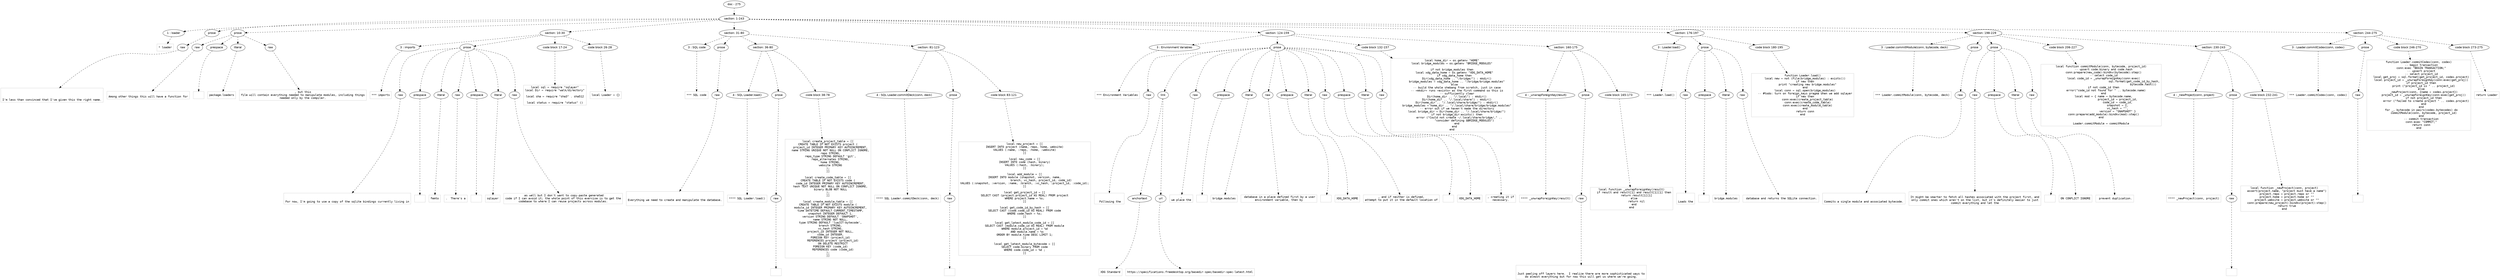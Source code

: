 digraph lpegNode {

node [fontname=Helvetica]
edge [style=dashed]

doc_0 [label="doc - 275"]


doc_0 -> { section_1}
{rank=same; section_1}

section_1 [label="section: 1-243"]


// END RANK doc_0

section_1 -> { header_2 prose_3 prose_4 section_5 section_6 section_7 section_8 section_9 section_10}
{rank=same; header_2 prose_3 prose_4 section_5 section_6 section_7 section_8 section_9 section_10}

header_2 [label="1 : loader"]

prose_3 [label="prose"]

prose_4 [label="prose"]

section_5 [label="section: 10-30"]

section_6 [label="section: 31-80"]

section_7 [label="section: 124-159"]

section_8 [label="section: 176-197"]

section_9 [label="section: 198-229"]

section_10 [label="section: 244-275"]


// END RANK section_1

header_2 -> leaf_11
leaf_11  [color=Gray,shape=rectangle,fontname=Inconsolata,label="* loader"]
// END RANK header_2

prose_3 -> { raw_12}
{rank=same; raw_12}

raw_12 [label="raw"]


// END RANK prose_3

raw_12 -> leaf_13
leaf_13  [color=Gray,shape=rectangle,fontname=Inconsolata,label="


I'm less than convinced that I've given this the right name.
"]
// END RANK raw_12

prose_4 -> { raw_14 prespace_15 literal_16 raw_17}
{rank=same; raw_14 prespace_15 literal_16 raw_17}

raw_14 [label="raw"]

prespace_15 [label="prespace"]

literal_16 [label="literal"]

raw_17 [label="raw"]


// END RANK prose_4

raw_14 -> leaf_18
leaf_18  [color=Gray,shape=rectangle,fontname=Inconsolata,label="
Among other things this will have a function for"]
// END RANK raw_14

prespace_15 -> leaf_19
leaf_19  [color=Gray,shape=rectangle,fontname=Inconsolata,label=" "]
// END RANK prespace_15

literal_16 -> leaf_20
leaf_20  [color=Gray,shape=rectangle,fontname=Inconsolata,label="package.loaders"]
// END RANK literal_16

raw_17 -> leaf_21
leaf_21  [color=Gray,shape=rectangle,fontname=Inconsolata,label=", but this
file will contain everything needed to manipulate modules, including things
needed only by the compiler.
"]
// END RANK raw_17

section_5 -> { header_22 prose_23 codeblock_24 codeblock_25}
{rank=same; header_22 prose_23 codeblock_24 codeblock_25}

header_22 [label="3 : imports"]

prose_23 [label="prose"]

codeblock_24 [label="code block 17-24"]

codeblock_25 [label="code block 26-28"]


// END RANK section_5

header_22 -> leaf_26
leaf_26  [color=Gray,shape=rectangle,fontname=Inconsolata,label="*** imports"]
// END RANK header_22

prose_23 -> { raw_27 prespace_28 literal_29 raw_30 prespace_31 literal_32 raw_33}
{rank=same; raw_27 prespace_28 literal_29 raw_30 prespace_31 literal_32 raw_33}

raw_27 [label="raw"]

prespace_28 [label="prespace"]

literal_29 [label="literal"]

raw_30 [label="raw"]

prespace_31 [label="prespace"]

literal_32 [label="literal"]

raw_33 [label="raw"]


// END RANK prose_23

raw_27 -> leaf_34
leaf_34  [color=Gray,shape=rectangle,fontname=Inconsolata,label="

For now, I'm going to use a copy of the sqlite bindings currently living in"]
// END RANK raw_27

prespace_28 -> leaf_35
leaf_35  [color=Gray,shape=rectangle,fontname=Inconsolata,label=""]
// END RANK prespace_28

literal_29 -> leaf_36
leaf_36  [color=Gray,shape=rectangle,fontname=Inconsolata,label="femto"]
// END RANK literal_29

raw_30 -> leaf_37
leaf_37  [color=Gray,shape=rectangle,fontname=Inconsolata,label=".  There's a"]
// END RANK raw_30

prespace_31 -> leaf_38
leaf_38  [color=Gray,shape=rectangle,fontname=Inconsolata,label=" "]
// END RANK prespace_31

literal_32 -> leaf_39
leaf_39  [color=Gray,shape=rectangle,fontname=Inconsolata,label="sqlayer"]
// END RANK literal_32

raw_33 -> leaf_40
leaf_40  [color=Gray,shape=rectangle,fontname=Inconsolata,label=" as well but I don't want to copy-paste generated
code if I can avoid it; the whole point of this exercise is to get the
codebase to where I can reuse projects across modules.
"]
// END RANK raw_33

codeblock_24 -> leaf_41
leaf_41  [color=Gray,shape=rectangle,fontname=Inconsolata,label="local sql = require \"sqlayer\"
local Dir = require \"walk/directory\"

local sha = require \"sha3\" . sha512

local status = require \"status\" ()"]
// END RANK codeblock_24

codeblock_25 -> leaf_42
leaf_42  [color=Gray,shape=rectangle,fontname=Inconsolata,label="local Loader = {}"]
// END RANK codeblock_25

section_6 -> { header_43 prose_44 section_45 section_46}
{rank=same; header_43 prose_44 section_45 section_46}

header_43 [label="3 : SQL code"]

prose_44 [label="prose"]

section_45 [label="section: 36-80"]

section_46 [label="section: 81-123"]


// END RANK section_6

header_43 -> leaf_47
leaf_47  [color=Gray,shape=rectangle,fontname=Inconsolata,label="*** SQL code"]
// END RANK header_43

prose_44 -> { raw_48}
{rank=same; raw_48}

raw_48 [label="raw"]


// END RANK prose_44

raw_48 -> leaf_49
leaf_49  [color=Gray,shape=rectangle,fontname=Inconsolata,label="

Everything we need to create and manipulate the database.

"]
// END RANK raw_48

section_45 -> { header_50 prose_51 codeblock_52}
{rank=same; header_50 prose_51 codeblock_52}

header_50 [label="4 : SQL Loader.load()"]

prose_51 [label="prose"]

codeblock_52 [label="code block 38-78"]


// END RANK section_45

header_50 -> leaf_53
leaf_53  [color=Gray,shape=rectangle,fontname=Inconsolata,label="**** SQL Loader.load()"]
// END RANK header_50

prose_51 -> { raw_54}
{rank=same; raw_54}

raw_54 [label="raw"]


// END RANK prose_51

raw_54 -> leaf_55
leaf_55  [color=Gray,shape=rectangle,fontname=Inconsolata,label="
"]
// END RANK raw_54

codeblock_52 -> leaf_56
leaf_56  [color=Gray,shape=rectangle,fontname=Inconsolata,label="local create_project_table = [[
CREATE TABLE IF NOT EXISTS project (
   project_id INTEGER PRIMARY KEY AUTOINCREMENT,
   name STRING UNIQUE NOT NULL ON CONFLICT IGNORE,
   repo STRING,
   repo_type STRING DEFAULT 'git',
   repo_alternates STRING,
   home STRING,
   website STRING
);
]]

local create_code_table = [[
CREATE TABLE IF NOT EXISTS code (
   code_id INTEGER PRIMARY KEY AUTOINCREMENT,
   hash TEXT UNIQUE NOT NULL ON CONFLICT IGNORE,
   binary BLOB NOT NULL
);
]]

local create_module_table = [[
CREATE TABLE IF NOT EXISTS module (
   module_id INTEGER PRIMARY KEY AUTOINCREMENT,
   time DATETIME DEFAULT CURRENT_TIMESTAMP,
   snapshot INTEGER DEFAULT 1,
   version STRING DEFAULT 'SNAPSHOT',
   name STRING NOT NULL,
   type STRING DEFAULT 'luaJIT-bytecode',
   branch STRING,
   vc_hash STRING,
   project_id INTEGER NOT NULL,
   code_id INTEGER,
   FOREIGN KEY (project_id)
      REFERENCES project (project_id)
      ON DELETE RESTRICT
   FOREIGN KEY (code_id)
      REFERENCES code (code_id)
);
]]"]
// END RANK codeblock_52

section_46 -> { header_57 prose_58 codeblock_59}
{rank=same; header_57 prose_58 codeblock_59}

header_57 [label="4 : SQL Loader.commitDeck(conn, deck)"]

prose_58 [label="prose"]

codeblock_59 [label="code block 83-121"]


// END RANK section_46

header_57 -> leaf_60
leaf_60  [color=Gray,shape=rectangle,fontname=Inconsolata,label="**** SQL Loader.commitDeck(conn, deck)"]
// END RANK header_57

prose_58 -> { raw_61}
{rank=same; raw_61}

raw_61 [label="raw"]


// END RANK prose_58

raw_61 -> leaf_62
leaf_62  [color=Gray,shape=rectangle,fontname=Inconsolata,label="
"]
// END RANK raw_61

codeblock_59 -> leaf_63
leaf_63  [color=Gray,shape=rectangle,fontname=Inconsolata,label="local new_project = [[
INSERT INTO project (name, repo, home, website)
VALUES (:name, :repo, :home, :website)
]]

local new_code = [[
INSERT INTO code (hash, binary)
VALUES (:hash, :binary);
]]

local add_module = [[
INSERT INTO module (snapshot, version, name,
                    branch, vc_hash, project_id, code_id)
VALUES (:snapshot, :version, :name, :branch, :vc_hash, :project_id, :code_id);
]]

local get_project_id = [[
SELECT CAST (project.project_id AS REAL) FROM project
WHERE project.name = %s;
]]

local get_code_id_by_hash = [[
SELECT CAST (code.code_id AS REAL) FROM code
WHERE code.hash = %s;
]]

local get_latest_module_code_id = [[
SELECT CAST (module.code_id AS REAL) FROM module
WHERE module.project_id = %d
   AND module.name = %s
ORDER BY module.time DESC LIMIT 1;
]]

local get_latest_module_bytecode = [[
SELECT code.binary FROM code
WHERE code.code_id = %d ;
]]"]
// END RANK codeblock_59

section_7 -> { header_64 prose_65 codeblock_66 section_67}
{rank=same; header_64 prose_65 codeblock_66 section_67}

header_64 [label="3 : Environment Variables"]

prose_65 [label="prose"]

codeblock_66 [label="code block 132-157"]

section_67 [label="section: 160-175"]


// END RANK section_7

header_64 -> leaf_68
leaf_68  [color=Gray,shape=rectangle,fontname=Inconsolata,label="*** Environment Variables"]
// END RANK header_64

prose_65 -> { raw_69 link_70 raw_71 prespace_72 literal_73 raw_74 prespace_75 literal_76 raw_77 prespace_78 literal_79 raw_80}
{rank=same; raw_69 link_70 raw_71 prespace_72 literal_73 raw_74 prespace_75 literal_76 raw_77 prespace_78 literal_79 raw_80}

raw_69 [label="raw"]

link_70 [label="link"]

raw_71 [label="raw"]

prespace_72 [label="prespace"]

literal_73 [label="literal"]

raw_74 [label="raw"]

prespace_75 [label="prespace"]

literal_76 [label="literal"]

raw_77 [label="raw"]

prespace_78 [label="prespace"]

literal_79 [label="literal"]

raw_80 [label="raw"]


// END RANK prose_65

raw_69 -> leaf_81
leaf_81  [color=Gray,shape=rectangle,fontname=Inconsolata,label="

  Following the "]
// END RANK raw_69

link_70 -> { anchortext_82 url_83}
{rank=same; anchortext_82 url_83}

anchortext_82 [label="anchortext"]

url_83 [label="url"]


// END RANK link_70

anchortext_82 -> leaf_84
leaf_84  [color=Gray,shape=rectangle,fontname=Inconsolata,label="XDG Standard"]
// END RANK anchortext_82

url_83 -> leaf_85
leaf_85  [color=Gray,shape=rectangle,fontname=Inconsolata,label="https://specifications.freedesktop.org/basedir-spec/basedir-spec-latest.html"]
// END RANK url_83

raw_71 -> leaf_86
leaf_86  [color=Gray,shape=rectangle,fontname=Inconsolata,label=",
we place the"]
// END RANK raw_71

prespace_72 -> leaf_87
leaf_87  [color=Gray,shape=rectangle,fontname=Inconsolata,label=" "]
// END RANK prespace_72

literal_73 -> leaf_88
leaf_88  [color=Gray,shape=rectangle,fontname=Inconsolata,label="bridge.modules"]
// END RANK literal_73

raw_74 -> leaf_89
leaf_89  [color=Gray,shape=rectangle,fontname=Inconsolata,label=" database in a place defined first by a user
environment variable, then by"]
// END RANK raw_74

prespace_75 -> leaf_90
leaf_90  [color=Gray,shape=rectangle,fontname=Inconsolata,label=" "]
// END RANK prespace_75

literal_76 -> leaf_91
leaf_91  [color=Gray,shape=rectangle,fontname=Inconsolata,label="XDG_DATA_HOME"]
// END RANK literal_76

raw_77 -> leaf_92
leaf_92  [color=Gray,shape=rectangle,fontname=Inconsolata,label=", and if neither is defined,
attempt to put it in the default location of"]
// END RANK raw_77

prespace_78 -> leaf_93
leaf_93  [color=Gray,shape=rectangle,fontname=Inconsolata,label=" "]
// END RANK prespace_78

literal_79 -> leaf_94
leaf_94  [color=Gray,shape=rectangle,fontname=Inconsolata,label="XDG_DATA_HOME"]
// END RANK literal_79

raw_80 -> leaf_95
leaf_95  [color=Gray,shape=rectangle,fontname=Inconsolata,label=", creating it if
necessary.
"]
// END RANK raw_80

codeblock_66 -> leaf_96
leaf_96  [color=Gray,shape=rectangle,fontname=Inconsolata,label="local home_dir = os.getenv \"HOME\"
local bridge_modules = os.getenv \"BRIDGE_MODULES\"

if not bridge_modules then
   local xdg_data_home = os.getenv \"XDG_DATA_HOME\"
   if xdg_data_home then
      Dir(xdg_data_home .. \"/bridge/\") : mkdir()
      bridge_modules = xdg_data_home .. \"/bridge/bridge.modules\"
   else
      -- build the whole shebang from scratch, just in case
      -- =mkdir= runs =exists= as the first command so this is
      -- sufficiently clear
      Dir(home_dir .. \"/.local\") : mkdir()
      Dir(home_dir .. \"/.local/share\") : mkdir()
      Dir(home_dir .. \"/.local/share/bridge/\") : mkdir()
      bridge_modules = home_dir .. \"/.local/share/bridge/bridge.modules\"
      -- error out if we haven't made the directory
      local bridge_dir = Dir(home_dir .. \"/.local/share/bridge/\")
      if not bridge_dir:exists() then
         error (\"Could not create ~/.local/share/bridge/,\" ..
               \"consider defining $BRIDGE_MODULES\")
      end
   end
end"]
// END RANK codeblock_66

section_67 -> { header_97 prose_98 codeblock_99}
{rank=same; header_97 prose_98 codeblock_99}

header_97 [label="4 : _unwrapForeignKey(result)"]

prose_98 [label="prose"]

codeblock_99 [label="code block 165-173"]


// END RANK section_67

header_97 -> leaf_100
leaf_100  [color=Gray,shape=rectangle,fontname=Inconsolata,label="**** _unwrapForeignKey(result)"]
// END RANK header_97

prose_98 -> { raw_101}
{rank=same; raw_101}

raw_101 [label="raw"]


// END RANK prose_98

raw_101 -> leaf_102
leaf_102  [color=Gray,shape=rectangle,fontname=Inconsolata,label="

Just peeling off layers here.  I realize there are more sophisticated ways to
do almost everything but for now this will get us where we're going.
"]
// END RANK raw_101

codeblock_99 -> leaf_103
leaf_103  [color=Gray,shape=rectangle,fontname=Inconsolata,label="local function _unwrapForeignKey(result)
   if result and result[1] and result[1][1] then
      return result[1][1]
   else
      return nil
   end
end"]
// END RANK codeblock_99

section_8 -> { header_104 prose_105 codeblock_106}
{rank=same; header_104 prose_105 codeblock_106}

header_104 [label="3 : Loader.load()"]

prose_105 [label="prose"]

codeblock_106 [label="code block 180-195"]


// END RANK section_8

header_104 -> leaf_107
leaf_107  [color=Gray,shape=rectangle,fontname=Inconsolata,label="*** Loader.load()"]
// END RANK header_104

prose_105 -> { raw_108 prespace_109 literal_110 raw_111}
{rank=same; raw_108 prespace_109 literal_110 raw_111}

raw_108 [label="raw"]

prespace_109 [label="prespace"]

literal_110 [label="literal"]

raw_111 [label="raw"]


// END RANK prose_105

raw_108 -> leaf_112
leaf_112  [color=Gray,shape=rectangle,fontname=Inconsolata,label="

Loads the"]
// END RANK raw_108

prespace_109 -> leaf_113
leaf_113  [color=Gray,shape=rectangle,fontname=Inconsolata,label=" "]
// END RANK prespace_109

literal_110 -> leaf_114
leaf_114  [color=Gray,shape=rectangle,fontname=Inconsolata,label="bridge.modules"]
// END RANK literal_110

raw_111 -> leaf_115
leaf_115  [color=Gray,shape=rectangle,fontname=Inconsolata,label=" database and returns the SQLite connection.
"]
// END RANK raw_111

codeblock_106 -> leaf_116
leaf_116  [color=Gray,shape=rectangle,fontname=Inconsolata,label="function Loader.load()
   local new = not (File(bridge_modules) : exists())
   if new then
      print \"creating new bridge.modules\"
   end
   local conn = sql.open(bridge_modules)
   -- #todo: turn on foreign_keys pragma when we add sqlayer
   if new then
      conn:exec(create_project_table)
      conn:exec(create_code_table)
      conn:exec(create_module_table)
   end
   return conn
end"]
// END RANK codeblock_106

section_9 -> { header_117 prose_118 prose_119 codeblock_120 section_121}
{rank=same; header_117 prose_118 prose_119 codeblock_120 section_121}

header_117 [label="3 : Loader.commitModule(conn, bytecode, deck)"]

prose_118 [label="prose"]

prose_119 [label="prose"]

codeblock_120 [label="code block 206-227"]

section_121 [label="section: 230-243"]


// END RANK section_9

header_117 -> leaf_122
leaf_122  [color=Gray,shape=rectangle,fontname=Inconsolata,label="*** Loader.commitModule(conn, bytecode, deck)"]
// END RANK header_117

prose_118 -> { raw_123}
{rank=same; raw_123}

raw_123 [label="raw"]


// END RANK prose_118

raw_123 -> leaf_124
leaf_124  [color=Gray,shape=rectangle,fontname=Inconsolata,label="

Commits a single module and associated bytecode.
"]
// END RANK raw_123

prose_119 -> { raw_125 prespace_126 literal_127 raw_128}
{rank=same; raw_125 prespace_126 literal_127 raw_128}

raw_125 [label="raw"]

prespace_126 [label="prespace"]

literal_127 [label="literal"]

raw_128 [label="raw"]


// END RANK prose_119

raw_125 -> leaf_129
leaf_129  [color=Gray,shape=rectangle,fontname=Inconsolata,label="
It might be smarter to fetch all hashes associated with the project first, and
only commit ones which aren't on the list, but it's definitely easier to just
commit everything and let the"]
// END RANK raw_125

prespace_126 -> leaf_130
leaf_130  [color=Gray,shape=rectangle,fontname=Inconsolata,label=" "]
// END RANK prespace_126

literal_127 -> leaf_131
leaf_131  [color=Gray,shape=rectangle,fontname=Inconsolata,label="ON CONFLICT IGNORE"]
// END RANK literal_127

raw_128 -> leaf_132
leaf_132  [color=Gray,shape=rectangle,fontname=Inconsolata,label=" prevent duplication.
"]
// END RANK raw_128

codeblock_120 -> leaf_133
leaf_133  [color=Gray,shape=rectangle,fontname=Inconsolata,label="local function commitModule(conn, bytecode, project_id)
   -- upsert code.binary and code.hash
   conn:prepare(new_code):bindkv(bytecode):step()
   -- select code_id
   local code_id = _unwrapForeignKey(conn:exec(
                                        sql.format(get_code_id_by_hash,
                                                   bytecode.hash)))
   if not code_id then
      error(\"code_id not found for \" .. bytecode.name)
   end
   local mod = { name = bytecode.name,
                    project_id = project_id,
                    code_id = code_id,
                    snapshot = 1,
                    vc_hash = \"\",
                    version = \"SNAPSHOT\" }
   conn:prepare(add_module):bindkv(mod):step()
end

Loader.commitModule = commitModule"]
// END RANK codeblock_120

section_121 -> { header_134 prose_135 codeblock_136}
{rank=same; header_134 prose_135 codeblock_136}

header_134 [label="4 : _newProject(conn, project)"]

prose_135 [label="prose"]

codeblock_136 [label="code block 232-241"]


// END RANK section_121

header_134 -> leaf_137
leaf_137  [color=Gray,shape=rectangle,fontname=Inconsolata,label="**** _newProject(conn, project)"]
// END RANK header_134

prose_135 -> { raw_138}
{rank=same; raw_138}

raw_138 [label="raw"]


// END RANK prose_135

raw_138 -> leaf_139
leaf_139  [color=Gray,shape=rectangle,fontname=Inconsolata,label="
"]
// END RANK raw_138

codeblock_136 -> leaf_140
leaf_140  [color=Gray,shape=rectangle,fontname=Inconsolata,label="local function _newProject(conn, project)
   assert(project.name, \"project must have a name\")
   project.repo = project.repo or \"\"
   project.home = project.home or \"\"
   project.website = project.website or \"\"
   conn:prepare(new_project):bindkv(project):step()
   return true
end"]
// END RANK codeblock_136

section_10 -> { header_141 prose_142 codeblock_143 codeblock_144}
{rank=same; header_141 prose_142 codeblock_143 codeblock_144}

header_141 [label="3 : Loader.commitCodex(conn, codex)"]

prose_142 [label="prose"]

codeblock_143 [label="code block 246-270"]

codeblock_144 [label="code block 273-275"]


// END RANK section_10

header_141 -> leaf_145
leaf_145  [color=Gray,shape=rectangle,fontname=Inconsolata,label="*** Loader.commitCodex(conn, codex)"]
// END RANK header_141

prose_142 -> { raw_146}
{rank=same; raw_146}

raw_146 [label="raw"]


// END RANK prose_142

raw_146 -> leaf_147
leaf_147  [color=Gray,shape=rectangle,fontname=Inconsolata,label="
"]
// END RANK raw_146

codeblock_143 -> leaf_148
leaf_148  [color=Gray,shape=rectangle,fontname=Inconsolata,label="function Loader.commitCodex(conn, codex)
   -- begin transaction
   conn:exec \"BEGIN TRANSACTION;\"
   -- upsert project
   -- select project_id
   local get_proj = sql.format(get_project_id, codex.project)
   local project_id = _unwrapForeignKey(conn:exec(get_proj))
   if project_id then
      print (\"project_id is \" .. project_id)
   else
      _newProject(conn, {name = codex.project})
      project_id = _unwrapForeignKey(conn:exec(get_proj))
      if not project_id then
         error (\"failed to create project \" .. codex.project)
      end
   end
   for _, bytecode in pairs(codex.bytecodes) do
      commitModule(conn, bytecode, project_id)
   end
   -- commit transaction
   conn:exec \"COMMIT;\"
   return conn
end"]
// END RANK codeblock_143

codeblock_144 -> leaf_149
leaf_149  [color=Gray,shape=rectangle,fontname=Inconsolata,label="return Loader"]
// END RANK codeblock_144


}
